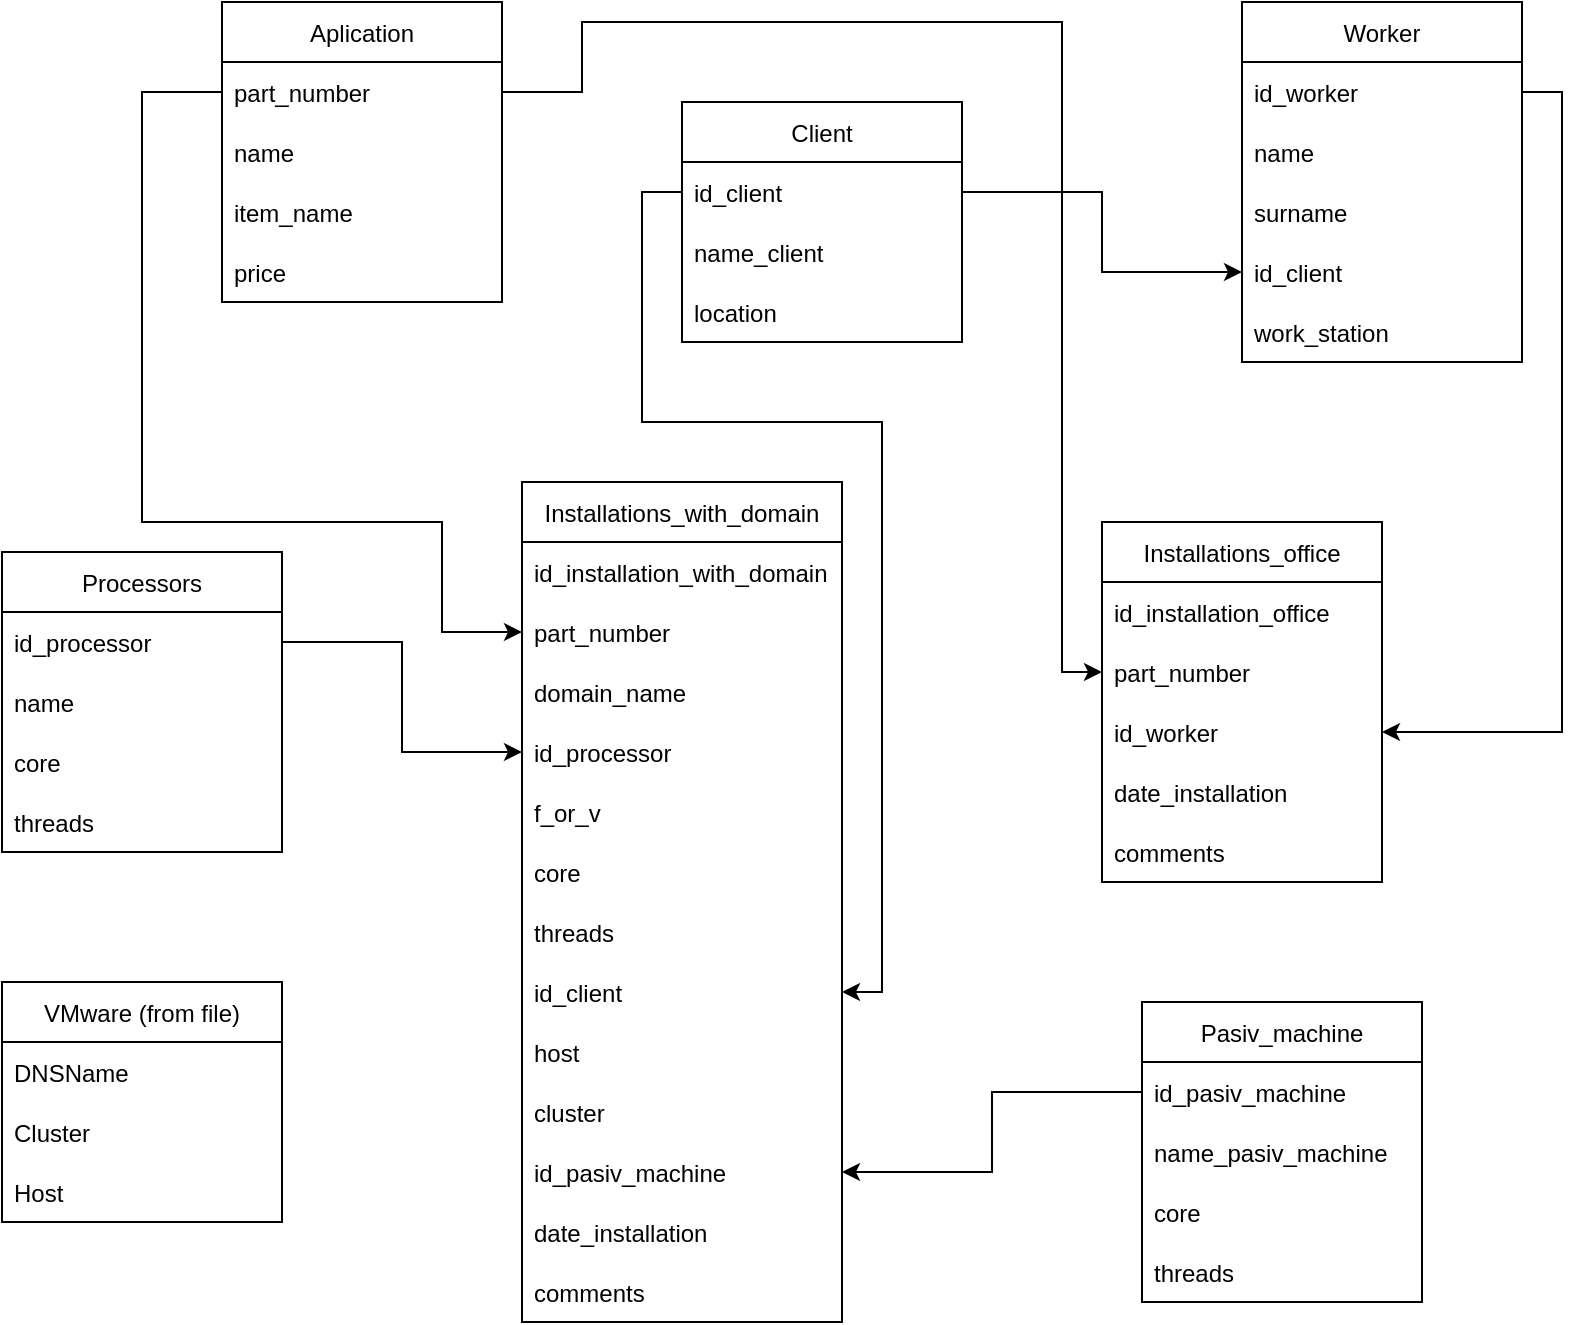 <mxfile version="20.1.3" type="github">
  <diagram id="C5RBs43oDa-KdzZeNtuy" name="Page-1">
    <mxGraphModel dx="974" dy="465" grid="1" gridSize="10" guides="1" tooltips="1" connect="1" arrows="1" fold="1" page="1" pageScale="1" pageWidth="827" pageHeight="1169" math="0" shadow="0">
      <root>
        <mxCell id="WIyWlLk6GJQsqaUBKTNV-0" />
        <mxCell id="WIyWlLk6GJQsqaUBKTNV-1" parent="WIyWlLk6GJQsqaUBKTNV-0" />
        <mxCell id="Tu4yXqbkV_XMBPrePD92-4" value="Aplication" style="swimlane;fontStyle=0;childLayout=stackLayout;horizontal=1;startSize=30;horizontalStack=0;resizeParent=1;resizeParentMax=0;resizeLast=0;collapsible=1;marginBottom=0;" vertex="1" parent="WIyWlLk6GJQsqaUBKTNV-1">
          <mxGeometry x="120" y="20" width="140" height="150" as="geometry" />
        </mxCell>
        <mxCell id="Tu4yXqbkV_XMBPrePD92-56" value="part_number" style="text;strokeColor=none;fillColor=none;align=left;verticalAlign=middle;spacingLeft=4;spacingRight=4;overflow=hidden;points=[[0,0.5],[1,0.5]];portConstraint=eastwest;rotatable=0;" vertex="1" parent="Tu4yXqbkV_XMBPrePD92-4">
          <mxGeometry y="30" width="140" height="30" as="geometry" />
        </mxCell>
        <mxCell id="Tu4yXqbkV_XMBPrePD92-6" value="name" style="text;strokeColor=none;fillColor=none;align=left;verticalAlign=middle;spacingLeft=4;spacingRight=4;overflow=hidden;points=[[0,0.5],[1,0.5]];portConstraint=eastwest;rotatable=0;" vertex="1" parent="Tu4yXqbkV_XMBPrePD92-4">
          <mxGeometry y="60" width="140" height="30" as="geometry" />
        </mxCell>
        <mxCell id="Tu4yXqbkV_XMBPrePD92-7" value="item_name" style="text;strokeColor=none;fillColor=none;align=left;verticalAlign=middle;spacingLeft=4;spacingRight=4;overflow=hidden;points=[[0,0.5],[1,0.5]];portConstraint=eastwest;rotatable=0;" vertex="1" parent="Tu4yXqbkV_XMBPrePD92-4">
          <mxGeometry y="90" width="140" height="30" as="geometry" />
        </mxCell>
        <mxCell id="Tu4yXqbkV_XMBPrePD92-12" value="price" style="text;strokeColor=none;fillColor=none;align=left;verticalAlign=middle;spacingLeft=4;spacingRight=4;overflow=hidden;points=[[0,0.5],[1,0.5]];portConstraint=eastwest;rotatable=0;" vertex="1" parent="Tu4yXqbkV_XMBPrePD92-4">
          <mxGeometry y="120" width="140" height="30" as="geometry" />
        </mxCell>
        <mxCell id="Tu4yXqbkV_XMBPrePD92-8" value="Client" style="swimlane;fontStyle=0;childLayout=stackLayout;horizontal=1;startSize=30;horizontalStack=0;resizeParent=1;resizeParentMax=0;resizeLast=0;collapsible=1;marginBottom=0;" vertex="1" parent="WIyWlLk6GJQsqaUBKTNV-1">
          <mxGeometry x="350" y="70" width="140" height="120" as="geometry" />
        </mxCell>
        <mxCell id="Tu4yXqbkV_XMBPrePD92-9" value="id_client" style="text;strokeColor=none;fillColor=none;align=left;verticalAlign=middle;spacingLeft=4;spacingRight=4;overflow=hidden;points=[[0,0.5],[1,0.5]];portConstraint=eastwest;rotatable=0;" vertex="1" parent="Tu4yXqbkV_XMBPrePD92-8">
          <mxGeometry y="30" width="140" height="30" as="geometry" />
        </mxCell>
        <mxCell id="Tu4yXqbkV_XMBPrePD92-10" value="name_client" style="text;strokeColor=none;fillColor=none;align=left;verticalAlign=middle;spacingLeft=4;spacingRight=4;overflow=hidden;points=[[0,0.5],[1,0.5]];portConstraint=eastwest;rotatable=0;" vertex="1" parent="Tu4yXqbkV_XMBPrePD92-8">
          <mxGeometry y="60" width="140" height="30" as="geometry" />
        </mxCell>
        <mxCell id="Tu4yXqbkV_XMBPrePD92-11" value="location" style="text;strokeColor=none;fillColor=none;align=left;verticalAlign=middle;spacingLeft=4;spacingRight=4;overflow=hidden;points=[[0,0.5],[1,0.5]];portConstraint=eastwest;rotatable=0;" vertex="1" parent="Tu4yXqbkV_XMBPrePD92-8">
          <mxGeometry y="90" width="140" height="30" as="geometry" />
        </mxCell>
        <mxCell id="Tu4yXqbkV_XMBPrePD92-13" value="Worker" style="swimlane;fontStyle=0;childLayout=stackLayout;horizontal=1;startSize=30;horizontalStack=0;resizeParent=1;resizeParentMax=0;resizeLast=0;collapsible=1;marginBottom=0;" vertex="1" parent="WIyWlLk6GJQsqaUBKTNV-1">
          <mxGeometry x="630" y="20" width="140" height="180" as="geometry" />
        </mxCell>
        <mxCell id="Tu4yXqbkV_XMBPrePD92-14" value="id_worker" style="text;strokeColor=none;fillColor=none;align=left;verticalAlign=middle;spacingLeft=4;spacingRight=4;overflow=hidden;points=[[0,0.5],[1,0.5]];portConstraint=eastwest;rotatable=0;" vertex="1" parent="Tu4yXqbkV_XMBPrePD92-13">
          <mxGeometry y="30" width="140" height="30" as="geometry" />
        </mxCell>
        <mxCell id="Tu4yXqbkV_XMBPrePD92-15" value="name" style="text;strokeColor=none;fillColor=none;align=left;verticalAlign=middle;spacingLeft=4;spacingRight=4;overflow=hidden;points=[[0,0.5],[1,0.5]];portConstraint=eastwest;rotatable=0;" vertex="1" parent="Tu4yXqbkV_XMBPrePD92-13">
          <mxGeometry y="60" width="140" height="30" as="geometry" />
        </mxCell>
        <mxCell id="Tu4yXqbkV_XMBPrePD92-16" value="surname" style="text;strokeColor=none;fillColor=none;align=left;verticalAlign=middle;spacingLeft=4;spacingRight=4;overflow=hidden;points=[[0,0.5],[1,0.5]];portConstraint=eastwest;rotatable=0;" vertex="1" parent="Tu4yXqbkV_XMBPrePD92-13">
          <mxGeometry y="90" width="140" height="30" as="geometry" />
        </mxCell>
        <mxCell id="Tu4yXqbkV_XMBPrePD92-17" value="id_client" style="text;strokeColor=none;fillColor=none;align=left;verticalAlign=middle;spacingLeft=4;spacingRight=4;overflow=hidden;points=[[0,0.5],[1,0.5]];portConstraint=eastwest;rotatable=0;" vertex="1" parent="Tu4yXqbkV_XMBPrePD92-13">
          <mxGeometry y="120" width="140" height="30" as="geometry" />
        </mxCell>
        <mxCell id="Tu4yXqbkV_XMBPrePD92-18" value="work_station" style="text;strokeColor=none;fillColor=none;align=left;verticalAlign=middle;spacingLeft=4;spacingRight=4;overflow=hidden;points=[[0,0.5],[1,0.5]];portConstraint=eastwest;rotatable=0;" vertex="1" parent="Tu4yXqbkV_XMBPrePD92-13">
          <mxGeometry y="150" width="140" height="30" as="geometry" />
        </mxCell>
        <mxCell id="Tu4yXqbkV_XMBPrePD92-19" value="Installations_with_domain" style="swimlane;fontStyle=0;childLayout=stackLayout;horizontal=1;startSize=30;horizontalStack=0;resizeParent=1;resizeParentMax=0;resizeLast=0;collapsible=1;marginBottom=0;" vertex="1" parent="WIyWlLk6GJQsqaUBKTNV-1">
          <mxGeometry x="270" y="260" width="160" height="420" as="geometry" />
        </mxCell>
        <mxCell id="Tu4yXqbkV_XMBPrePD92-27" value="id_installation_with_domain" style="text;strokeColor=none;fillColor=none;align=left;verticalAlign=middle;spacingLeft=4;spacingRight=4;overflow=hidden;points=[[0,0.5],[1,0.5]];portConstraint=eastwest;rotatable=0;" vertex="1" parent="Tu4yXqbkV_XMBPrePD92-19">
          <mxGeometry y="30" width="160" height="30" as="geometry" />
        </mxCell>
        <mxCell id="Tu4yXqbkV_XMBPrePD92-20" value="part_number" style="text;strokeColor=none;fillColor=none;align=left;verticalAlign=middle;spacingLeft=4;spacingRight=4;overflow=hidden;points=[[0,0.5],[1,0.5]];portConstraint=eastwest;rotatable=0;" vertex="1" parent="Tu4yXqbkV_XMBPrePD92-19">
          <mxGeometry y="60" width="160" height="30" as="geometry" />
        </mxCell>
        <mxCell id="Tu4yXqbkV_XMBPrePD92-21" value="domain_name" style="text;strokeColor=none;fillColor=none;align=left;verticalAlign=middle;spacingLeft=4;spacingRight=4;overflow=hidden;points=[[0,0.5],[1,0.5]];portConstraint=eastwest;rotatable=0;" vertex="1" parent="Tu4yXqbkV_XMBPrePD92-19">
          <mxGeometry y="90" width="160" height="30" as="geometry" />
        </mxCell>
        <mxCell id="Tu4yXqbkV_XMBPrePD92-36" value="id_processor" style="text;strokeColor=none;fillColor=none;align=left;verticalAlign=middle;spacingLeft=4;spacingRight=4;overflow=hidden;points=[[0,0.5],[1,0.5]];portConstraint=eastwest;rotatable=0;" vertex="1" parent="Tu4yXqbkV_XMBPrePD92-19">
          <mxGeometry y="120" width="160" height="30" as="geometry" />
        </mxCell>
        <mxCell id="Tu4yXqbkV_XMBPrePD92-29" value="f_or_v" style="text;strokeColor=none;fillColor=none;align=left;verticalAlign=middle;spacingLeft=4;spacingRight=4;overflow=hidden;points=[[0,0.5],[1,0.5]];portConstraint=eastwest;rotatable=0;" vertex="1" parent="Tu4yXqbkV_XMBPrePD92-19">
          <mxGeometry y="150" width="160" height="30" as="geometry" />
        </mxCell>
        <mxCell id="Tu4yXqbkV_XMBPrePD92-35" value="core" style="text;strokeColor=none;fillColor=none;align=left;verticalAlign=middle;spacingLeft=4;spacingRight=4;overflow=hidden;points=[[0,0.5],[1,0.5]];portConstraint=eastwest;rotatable=0;" vertex="1" parent="Tu4yXqbkV_XMBPrePD92-19">
          <mxGeometry y="180" width="160" height="30" as="geometry" />
        </mxCell>
        <mxCell id="Tu4yXqbkV_XMBPrePD92-42" value="threads" style="text;strokeColor=none;fillColor=none;align=left;verticalAlign=middle;spacingLeft=4;spacingRight=4;overflow=hidden;points=[[0,0.5],[1,0.5]];portConstraint=eastwest;rotatable=0;" vertex="1" parent="Tu4yXqbkV_XMBPrePD92-19">
          <mxGeometry y="210" width="160" height="30" as="geometry" />
        </mxCell>
        <mxCell id="Tu4yXqbkV_XMBPrePD92-22" value="id_client" style="text;strokeColor=none;fillColor=none;align=left;verticalAlign=middle;spacingLeft=4;spacingRight=4;overflow=hidden;points=[[0,0.5],[1,0.5]];portConstraint=eastwest;rotatable=0;" vertex="1" parent="Tu4yXqbkV_XMBPrePD92-19">
          <mxGeometry y="240" width="160" height="30" as="geometry" />
        </mxCell>
        <mxCell id="Tu4yXqbkV_XMBPrePD92-31" value="host" style="text;strokeColor=none;fillColor=none;align=left;verticalAlign=middle;spacingLeft=4;spacingRight=4;overflow=hidden;points=[[0,0.5],[1,0.5]];portConstraint=eastwest;rotatable=0;" vertex="1" parent="Tu4yXqbkV_XMBPrePD92-19">
          <mxGeometry y="270" width="160" height="30" as="geometry" />
        </mxCell>
        <mxCell id="Tu4yXqbkV_XMBPrePD92-32" value="cluster" style="text;strokeColor=none;fillColor=none;align=left;verticalAlign=middle;spacingLeft=4;spacingRight=4;overflow=hidden;points=[[0,0.5],[1,0.5]];portConstraint=eastwest;rotatable=0;" vertex="1" parent="Tu4yXqbkV_XMBPrePD92-19">
          <mxGeometry y="300" width="160" height="30" as="geometry" />
        </mxCell>
        <mxCell id="Tu4yXqbkV_XMBPrePD92-49" value="id_pasiv_machine" style="text;strokeColor=none;fillColor=none;align=left;verticalAlign=middle;spacingLeft=4;spacingRight=4;overflow=hidden;points=[[0,0.5],[1,0.5]];portConstraint=eastwest;rotatable=0;" vertex="1" parent="Tu4yXqbkV_XMBPrePD92-19">
          <mxGeometry y="330" width="160" height="30" as="geometry" />
        </mxCell>
        <mxCell id="Tu4yXqbkV_XMBPrePD92-34" value="date_installation" style="text;strokeColor=none;fillColor=none;align=left;verticalAlign=middle;spacingLeft=4;spacingRight=4;overflow=hidden;points=[[0,0.5],[1,0.5]];portConstraint=eastwest;rotatable=0;" vertex="1" parent="Tu4yXqbkV_XMBPrePD92-19">
          <mxGeometry y="360" width="160" height="30" as="geometry" />
        </mxCell>
        <mxCell id="Tu4yXqbkV_XMBPrePD92-43" value="comments" style="text;strokeColor=none;fillColor=none;align=left;verticalAlign=middle;spacingLeft=4;spacingRight=4;overflow=hidden;points=[[0,0.5],[1,0.5]];portConstraint=eastwest;rotatable=0;" vertex="1" parent="Tu4yXqbkV_XMBPrePD92-19">
          <mxGeometry y="390" width="160" height="30" as="geometry" />
        </mxCell>
        <mxCell id="Tu4yXqbkV_XMBPrePD92-23" value="Installations_office" style="swimlane;fontStyle=0;childLayout=stackLayout;horizontal=1;startSize=30;horizontalStack=0;resizeParent=1;resizeParentMax=0;resizeLast=0;collapsible=1;marginBottom=0;" vertex="1" parent="WIyWlLk6GJQsqaUBKTNV-1">
          <mxGeometry x="560" y="280" width="140" height="180" as="geometry" />
        </mxCell>
        <mxCell id="Tu4yXqbkV_XMBPrePD92-28" value="id_installation_office" style="text;strokeColor=none;fillColor=none;align=left;verticalAlign=middle;spacingLeft=4;spacingRight=4;overflow=hidden;points=[[0,0.5],[1,0.5]];portConstraint=eastwest;rotatable=0;" vertex="1" parent="Tu4yXqbkV_XMBPrePD92-23">
          <mxGeometry y="30" width="140" height="30" as="geometry" />
        </mxCell>
        <mxCell id="Tu4yXqbkV_XMBPrePD92-25" value="part_number" style="text;strokeColor=none;fillColor=none;align=left;verticalAlign=middle;spacingLeft=4;spacingRight=4;overflow=hidden;points=[[0,0.5],[1,0.5]];portConstraint=eastwest;rotatable=0;" vertex="1" parent="Tu4yXqbkV_XMBPrePD92-23">
          <mxGeometry y="60" width="140" height="30" as="geometry" />
        </mxCell>
        <mxCell id="Tu4yXqbkV_XMBPrePD92-26" value="id_worker" style="text;strokeColor=none;fillColor=none;align=left;verticalAlign=middle;spacingLeft=4;spacingRight=4;overflow=hidden;points=[[0,0.5],[1,0.5]];portConstraint=eastwest;rotatable=0;" vertex="1" parent="Tu4yXqbkV_XMBPrePD92-23">
          <mxGeometry y="90" width="140" height="30" as="geometry" />
        </mxCell>
        <mxCell id="Tu4yXqbkV_XMBPrePD92-33" value="date_installation" style="text;strokeColor=none;fillColor=none;align=left;verticalAlign=middle;spacingLeft=4;spacingRight=4;overflow=hidden;points=[[0,0.5],[1,0.5]];portConstraint=eastwest;rotatable=0;" vertex="1" parent="Tu4yXqbkV_XMBPrePD92-23">
          <mxGeometry y="120" width="140" height="30" as="geometry" />
        </mxCell>
        <mxCell id="Tu4yXqbkV_XMBPrePD92-44" value="comments" style="text;strokeColor=none;fillColor=none;align=left;verticalAlign=middle;spacingLeft=4;spacingRight=4;overflow=hidden;points=[[0,0.5],[1,0.5]];portConstraint=eastwest;rotatable=0;" vertex="1" parent="Tu4yXqbkV_XMBPrePD92-23">
          <mxGeometry y="150" width="140" height="30" as="geometry" />
        </mxCell>
        <mxCell id="Tu4yXqbkV_XMBPrePD92-37" value="Processors" style="swimlane;fontStyle=0;childLayout=stackLayout;horizontal=1;startSize=30;horizontalStack=0;resizeParent=1;resizeParentMax=0;resizeLast=0;collapsible=1;marginBottom=0;" vertex="1" parent="WIyWlLk6GJQsqaUBKTNV-1">
          <mxGeometry x="10" y="295" width="140" height="150" as="geometry" />
        </mxCell>
        <mxCell id="Tu4yXqbkV_XMBPrePD92-38" value="id_processor" style="text;strokeColor=none;fillColor=none;align=left;verticalAlign=middle;spacingLeft=4;spacingRight=4;overflow=hidden;points=[[0,0.5],[1,0.5]];portConstraint=eastwest;rotatable=0;" vertex="1" parent="Tu4yXqbkV_XMBPrePD92-37">
          <mxGeometry y="30" width="140" height="30" as="geometry" />
        </mxCell>
        <mxCell id="Tu4yXqbkV_XMBPrePD92-39" value="name" style="text;strokeColor=none;fillColor=none;align=left;verticalAlign=middle;spacingLeft=4;spacingRight=4;overflow=hidden;points=[[0,0.5],[1,0.5]];portConstraint=eastwest;rotatable=0;" vertex="1" parent="Tu4yXqbkV_XMBPrePD92-37">
          <mxGeometry y="60" width="140" height="30" as="geometry" />
        </mxCell>
        <mxCell id="Tu4yXqbkV_XMBPrePD92-40" value="core" style="text;strokeColor=none;fillColor=none;align=left;verticalAlign=middle;spacingLeft=4;spacingRight=4;overflow=hidden;points=[[0,0.5],[1,0.5]];portConstraint=eastwest;rotatable=0;" vertex="1" parent="Tu4yXqbkV_XMBPrePD92-37">
          <mxGeometry y="90" width="140" height="30" as="geometry" />
        </mxCell>
        <mxCell id="Tu4yXqbkV_XMBPrePD92-41" value="threads" style="text;strokeColor=none;fillColor=none;align=left;verticalAlign=middle;spacingLeft=4;spacingRight=4;overflow=hidden;points=[[0,0.5],[1,0.5]];portConstraint=eastwest;rotatable=0;" vertex="1" parent="Tu4yXqbkV_XMBPrePD92-37">
          <mxGeometry y="120" width="140" height="30" as="geometry" />
        </mxCell>
        <mxCell id="Tu4yXqbkV_XMBPrePD92-45" value="VMware (from file)" style="swimlane;fontStyle=0;childLayout=stackLayout;horizontal=1;startSize=30;horizontalStack=0;resizeParent=1;resizeParentMax=0;resizeLast=0;collapsible=1;marginBottom=0;" vertex="1" parent="WIyWlLk6GJQsqaUBKTNV-1">
          <mxGeometry x="10" y="510" width="140" height="120" as="geometry" />
        </mxCell>
        <mxCell id="Tu4yXqbkV_XMBPrePD92-46" value="DNSName" style="text;strokeColor=none;fillColor=none;align=left;verticalAlign=middle;spacingLeft=4;spacingRight=4;overflow=hidden;points=[[0,0.5],[1,0.5]];portConstraint=eastwest;rotatable=0;" vertex="1" parent="Tu4yXqbkV_XMBPrePD92-45">
          <mxGeometry y="30" width="140" height="30" as="geometry" />
        </mxCell>
        <mxCell id="Tu4yXqbkV_XMBPrePD92-47" value="Cluster" style="text;strokeColor=none;fillColor=none;align=left;verticalAlign=middle;spacingLeft=4;spacingRight=4;overflow=hidden;points=[[0,0.5],[1,0.5]];portConstraint=eastwest;rotatable=0;" vertex="1" parent="Tu4yXqbkV_XMBPrePD92-45">
          <mxGeometry y="60" width="140" height="30" as="geometry" />
        </mxCell>
        <mxCell id="Tu4yXqbkV_XMBPrePD92-48" value="Host" style="text;strokeColor=none;fillColor=none;align=left;verticalAlign=middle;spacingLeft=4;spacingRight=4;overflow=hidden;points=[[0,0.5],[1,0.5]];portConstraint=eastwest;rotatable=0;" vertex="1" parent="Tu4yXqbkV_XMBPrePD92-45">
          <mxGeometry y="90" width="140" height="30" as="geometry" />
        </mxCell>
        <mxCell id="Tu4yXqbkV_XMBPrePD92-50" value="Pasiv_machine" style="swimlane;fontStyle=0;childLayout=stackLayout;horizontal=1;startSize=30;horizontalStack=0;resizeParent=1;resizeParentMax=0;resizeLast=0;collapsible=1;marginBottom=0;" vertex="1" parent="WIyWlLk6GJQsqaUBKTNV-1">
          <mxGeometry x="580" y="520" width="140" height="150" as="geometry" />
        </mxCell>
        <mxCell id="Tu4yXqbkV_XMBPrePD92-51" value="id_pasiv_machine" style="text;strokeColor=none;fillColor=none;align=left;verticalAlign=middle;spacingLeft=4;spacingRight=4;overflow=hidden;points=[[0,0.5],[1,0.5]];portConstraint=eastwest;rotatable=0;" vertex="1" parent="Tu4yXqbkV_XMBPrePD92-50">
          <mxGeometry y="30" width="140" height="30" as="geometry" />
        </mxCell>
        <mxCell id="Tu4yXqbkV_XMBPrePD92-52" value="name_pasiv_machine" style="text;strokeColor=none;fillColor=none;align=left;verticalAlign=middle;spacingLeft=4;spacingRight=4;overflow=hidden;points=[[0,0.5],[1,0.5]];portConstraint=eastwest;rotatable=0;" vertex="1" parent="Tu4yXqbkV_XMBPrePD92-50">
          <mxGeometry y="60" width="140" height="30" as="geometry" />
        </mxCell>
        <mxCell id="Tu4yXqbkV_XMBPrePD92-53" value="core" style="text;strokeColor=none;fillColor=none;align=left;verticalAlign=middle;spacingLeft=4;spacingRight=4;overflow=hidden;points=[[0,0.5],[1,0.5]];portConstraint=eastwest;rotatable=0;" vertex="1" parent="Tu4yXqbkV_XMBPrePD92-50">
          <mxGeometry y="90" width="140" height="30" as="geometry" />
        </mxCell>
        <mxCell id="Tu4yXqbkV_XMBPrePD92-54" value="threads" style="text;strokeColor=none;fillColor=none;align=left;verticalAlign=middle;spacingLeft=4;spacingRight=4;overflow=hidden;points=[[0,0.5],[1,0.5]];portConstraint=eastwest;rotatable=0;" vertex="1" parent="Tu4yXqbkV_XMBPrePD92-50">
          <mxGeometry y="120" width="140" height="30" as="geometry" />
        </mxCell>
        <mxCell id="Tu4yXqbkV_XMBPrePD92-57" style="edgeStyle=orthogonalEdgeStyle;rounded=0;orthogonalLoop=1;jettySize=auto;html=1;exitX=0;exitY=0.5;exitDx=0;exitDy=0;entryX=0;entryY=0.5;entryDx=0;entryDy=0;" edge="1" parent="WIyWlLk6GJQsqaUBKTNV-1" source="Tu4yXqbkV_XMBPrePD92-56" target="Tu4yXqbkV_XMBPrePD92-20">
          <mxGeometry relative="1" as="geometry">
            <Array as="points">
              <mxPoint x="80" y="65" />
              <mxPoint x="80" y="280" />
              <mxPoint x="230" y="280" />
              <mxPoint x="230" y="335" />
            </Array>
          </mxGeometry>
        </mxCell>
        <mxCell id="Tu4yXqbkV_XMBPrePD92-59" style="edgeStyle=orthogonalEdgeStyle;rounded=0;orthogonalLoop=1;jettySize=auto;html=1;exitX=1;exitY=0.5;exitDx=0;exitDy=0;entryX=0;entryY=0.5;entryDx=0;entryDy=0;" edge="1" parent="WIyWlLk6GJQsqaUBKTNV-1" source="Tu4yXqbkV_XMBPrePD92-56" target="Tu4yXqbkV_XMBPrePD92-25">
          <mxGeometry relative="1" as="geometry">
            <Array as="points">
              <mxPoint x="300" y="65" />
              <mxPoint x="300" y="30" />
              <mxPoint x="540" y="30" />
              <mxPoint x="540" y="355" />
            </Array>
          </mxGeometry>
        </mxCell>
        <mxCell id="Tu4yXqbkV_XMBPrePD92-60" style="edgeStyle=orthogonalEdgeStyle;rounded=0;orthogonalLoop=1;jettySize=auto;html=1;exitX=1;exitY=0.5;exitDx=0;exitDy=0;entryX=0;entryY=0.5;entryDx=0;entryDy=0;" edge="1" parent="WIyWlLk6GJQsqaUBKTNV-1" source="Tu4yXqbkV_XMBPrePD92-9" target="Tu4yXqbkV_XMBPrePD92-17">
          <mxGeometry relative="1" as="geometry" />
        </mxCell>
        <mxCell id="Tu4yXqbkV_XMBPrePD92-61" style="edgeStyle=orthogonalEdgeStyle;rounded=0;orthogonalLoop=1;jettySize=auto;html=1;exitX=0;exitY=0.5;exitDx=0;exitDy=0;entryX=1;entryY=0.5;entryDx=0;entryDy=0;" edge="1" parent="WIyWlLk6GJQsqaUBKTNV-1" source="Tu4yXqbkV_XMBPrePD92-9" target="Tu4yXqbkV_XMBPrePD92-22">
          <mxGeometry relative="1" as="geometry">
            <Array as="points">
              <mxPoint x="330" y="115" />
              <mxPoint x="330" y="230" />
              <mxPoint x="450" y="230" />
              <mxPoint x="450" y="515" />
            </Array>
          </mxGeometry>
        </mxCell>
        <mxCell id="Tu4yXqbkV_XMBPrePD92-62" style="edgeStyle=orthogonalEdgeStyle;rounded=0;orthogonalLoop=1;jettySize=auto;html=1;exitX=1;exitY=0.5;exitDx=0;exitDy=0;entryX=0;entryY=0.5;entryDx=0;entryDy=0;" edge="1" parent="WIyWlLk6GJQsqaUBKTNV-1" source="Tu4yXqbkV_XMBPrePD92-38" target="Tu4yXqbkV_XMBPrePD92-36">
          <mxGeometry relative="1" as="geometry" />
        </mxCell>
        <mxCell id="Tu4yXqbkV_XMBPrePD92-63" style="edgeStyle=orthogonalEdgeStyle;rounded=0;orthogonalLoop=1;jettySize=auto;html=1;exitX=0;exitY=0.5;exitDx=0;exitDy=0;entryX=1;entryY=0.5;entryDx=0;entryDy=0;" edge="1" parent="WIyWlLk6GJQsqaUBKTNV-1" source="Tu4yXqbkV_XMBPrePD92-51" target="Tu4yXqbkV_XMBPrePD92-49">
          <mxGeometry relative="1" as="geometry" />
        </mxCell>
        <mxCell id="Tu4yXqbkV_XMBPrePD92-64" style="edgeStyle=orthogonalEdgeStyle;rounded=0;orthogonalLoop=1;jettySize=auto;html=1;exitX=1;exitY=0.5;exitDx=0;exitDy=0;entryX=1;entryY=0.5;entryDx=0;entryDy=0;" edge="1" parent="WIyWlLk6GJQsqaUBKTNV-1" source="Tu4yXqbkV_XMBPrePD92-14" target="Tu4yXqbkV_XMBPrePD92-26">
          <mxGeometry relative="1" as="geometry" />
        </mxCell>
      </root>
    </mxGraphModel>
  </diagram>
</mxfile>
